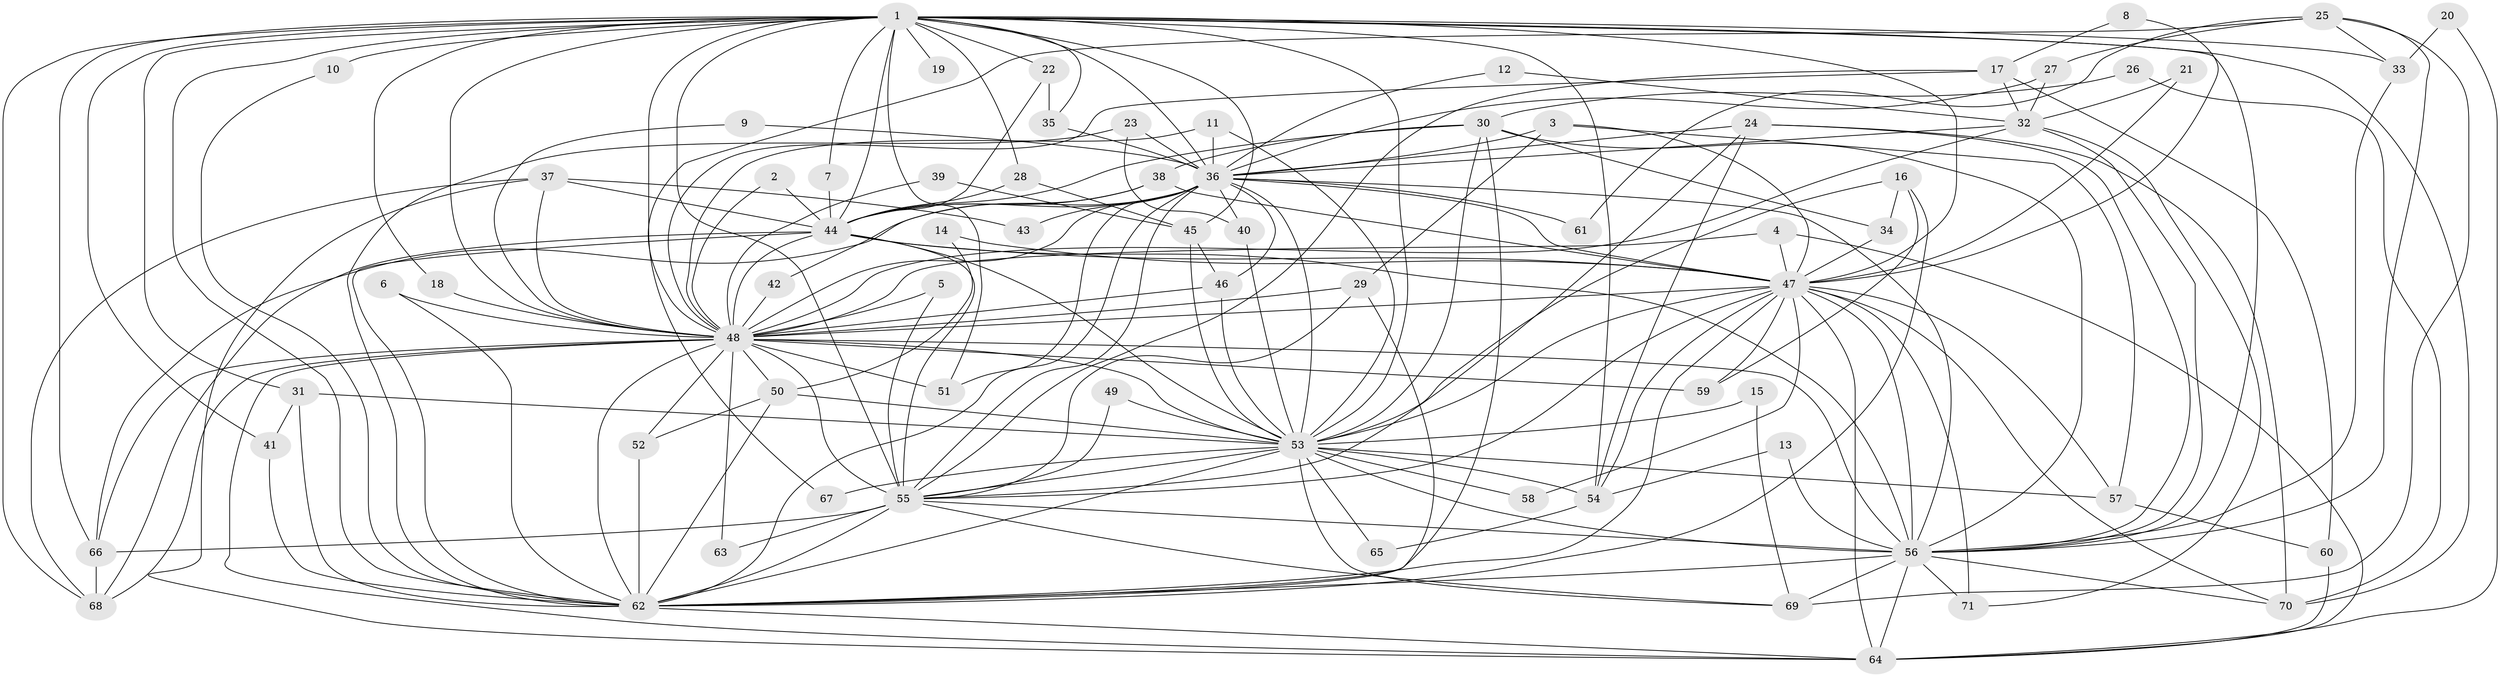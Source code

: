 // original degree distribution, {25: 0.007042253521126761, 20: 0.014084507042253521, 18: 0.007042253521126761, 27: 0.014084507042253521, 39: 0.007042253521126761, 28: 0.007042253521126761, 22: 0.007042253521126761, 19: 0.007042253521126761, 3: 0.19718309859154928, 4: 0.11971830985915492, 6: 0.056338028169014086, 5: 0.035211267605633804, 2: 0.5211267605633803}
// Generated by graph-tools (version 1.1) at 2025/25/03/09/25 03:25:50]
// undirected, 71 vertices, 200 edges
graph export_dot {
graph [start="1"]
  node [color=gray90,style=filled];
  1;
  2;
  3;
  4;
  5;
  6;
  7;
  8;
  9;
  10;
  11;
  12;
  13;
  14;
  15;
  16;
  17;
  18;
  19;
  20;
  21;
  22;
  23;
  24;
  25;
  26;
  27;
  28;
  29;
  30;
  31;
  32;
  33;
  34;
  35;
  36;
  37;
  38;
  39;
  40;
  41;
  42;
  43;
  44;
  45;
  46;
  47;
  48;
  49;
  50;
  51;
  52;
  53;
  54;
  55;
  56;
  57;
  58;
  59;
  60;
  61;
  62;
  63;
  64;
  65;
  66;
  67;
  68;
  69;
  70;
  71;
  1 -- 7 [weight=1.0];
  1 -- 10 [weight=2.0];
  1 -- 18 [weight=1.0];
  1 -- 19 [weight=1.0];
  1 -- 22 [weight=1.0];
  1 -- 28 [weight=1.0];
  1 -- 31 [weight=1.0];
  1 -- 33 [weight=1.0];
  1 -- 35 [weight=2.0];
  1 -- 36 [weight=2.0];
  1 -- 41 [weight=1.0];
  1 -- 44 [weight=2.0];
  1 -- 45 [weight=1.0];
  1 -- 47 [weight=3.0];
  1 -- 48 [weight=3.0];
  1 -- 51 [weight=1.0];
  1 -- 53 [weight=4.0];
  1 -- 54 [weight=1.0];
  1 -- 55 [weight=2.0];
  1 -- 56 [weight=2.0];
  1 -- 62 [weight=4.0];
  1 -- 66 [weight=1.0];
  1 -- 67 [weight=1.0];
  1 -- 68 [weight=1.0];
  1 -- 70 [weight=1.0];
  2 -- 44 [weight=1.0];
  2 -- 48 [weight=1.0];
  3 -- 29 [weight=1.0];
  3 -- 36 [weight=1.0];
  3 -- 47 [weight=1.0];
  3 -- 57 [weight=1.0];
  4 -- 47 [weight=1.0];
  4 -- 48 [weight=1.0];
  4 -- 64 [weight=1.0];
  5 -- 48 [weight=1.0];
  5 -- 55 [weight=1.0];
  6 -- 48 [weight=1.0];
  6 -- 62 [weight=1.0];
  7 -- 44 [weight=1.0];
  8 -- 17 [weight=1.0];
  8 -- 47 [weight=1.0];
  9 -- 36 [weight=1.0];
  9 -- 48 [weight=1.0];
  10 -- 62 [weight=1.0];
  11 -- 36 [weight=1.0];
  11 -- 48 [weight=1.0];
  11 -- 53 [weight=1.0];
  12 -- 32 [weight=1.0];
  12 -- 36 [weight=1.0];
  13 -- 54 [weight=1.0];
  13 -- 56 [weight=1.0];
  14 -- 47 [weight=2.0];
  14 -- 50 [weight=1.0];
  15 -- 53 [weight=1.0];
  15 -- 69 [weight=1.0];
  16 -- 34 [weight=1.0];
  16 -- 53 [weight=1.0];
  16 -- 59 [weight=1.0];
  16 -- 62 [weight=1.0];
  17 -- 32 [weight=1.0];
  17 -- 48 [weight=1.0];
  17 -- 55 [weight=1.0];
  17 -- 60 [weight=1.0];
  18 -- 48 [weight=1.0];
  20 -- 33 [weight=1.0];
  20 -- 64 [weight=1.0];
  21 -- 32 [weight=1.0];
  21 -- 47 [weight=1.0];
  22 -- 35 [weight=1.0];
  22 -- 44 [weight=1.0];
  23 -- 36 [weight=2.0];
  23 -- 40 [weight=1.0];
  23 -- 62 [weight=1.0];
  24 -- 36 [weight=1.0];
  24 -- 54 [weight=1.0];
  24 -- 55 [weight=1.0];
  24 -- 56 [weight=1.0];
  24 -- 70 [weight=1.0];
  25 -- 27 [weight=1.0];
  25 -- 33 [weight=1.0];
  25 -- 48 [weight=1.0];
  25 -- 56 [weight=1.0];
  25 -- 61 [weight=1.0];
  25 -- 69 [weight=1.0];
  26 -- 30 [weight=1.0];
  26 -- 70 [weight=1.0];
  27 -- 32 [weight=1.0];
  27 -- 36 [weight=1.0];
  28 -- 44 [weight=1.0];
  28 -- 45 [weight=1.0];
  29 -- 48 [weight=1.0];
  29 -- 55 [weight=1.0];
  29 -- 62 [weight=1.0];
  30 -- 34 [weight=1.0];
  30 -- 38 [weight=1.0];
  30 -- 44 [weight=1.0];
  30 -- 53 [weight=1.0];
  30 -- 56 [weight=1.0];
  30 -- 62 [weight=1.0];
  31 -- 41 [weight=1.0];
  31 -- 53 [weight=1.0];
  31 -- 62 [weight=1.0];
  32 -- 36 [weight=1.0];
  32 -- 48 [weight=1.0];
  32 -- 56 [weight=1.0];
  32 -- 71 [weight=1.0];
  33 -- 56 [weight=1.0];
  34 -- 47 [weight=1.0];
  35 -- 36 [weight=1.0];
  36 -- 40 [weight=1.0];
  36 -- 43 [weight=1.0];
  36 -- 44 [weight=1.0];
  36 -- 46 [weight=1.0];
  36 -- 47 [weight=1.0];
  36 -- 48 [weight=2.0];
  36 -- 51 [weight=1.0];
  36 -- 53 [weight=2.0];
  36 -- 55 [weight=1.0];
  36 -- 56 [weight=1.0];
  36 -- 61 [weight=1.0];
  36 -- 62 [weight=1.0];
  36 -- 66 [weight=1.0];
  37 -- 43 [weight=1.0];
  37 -- 44 [weight=1.0];
  37 -- 48 [weight=1.0];
  37 -- 64 [weight=1.0];
  37 -- 68 [weight=1.0];
  38 -- 42 [weight=1.0];
  38 -- 44 [weight=1.0];
  38 -- 47 [weight=1.0];
  39 -- 45 [weight=1.0];
  39 -- 48 [weight=1.0];
  40 -- 53 [weight=1.0];
  41 -- 62 [weight=1.0];
  42 -- 48 [weight=1.0];
  44 -- 47 [weight=2.0];
  44 -- 48 [weight=1.0];
  44 -- 53 [weight=1.0];
  44 -- 55 [weight=2.0];
  44 -- 56 [weight=1.0];
  44 -- 62 [weight=1.0];
  44 -- 68 [weight=1.0];
  45 -- 46 [weight=1.0];
  45 -- 53 [weight=2.0];
  46 -- 48 [weight=1.0];
  46 -- 53 [weight=2.0];
  47 -- 48 [weight=2.0];
  47 -- 53 [weight=1.0];
  47 -- 54 [weight=1.0];
  47 -- 55 [weight=1.0];
  47 -- 56 [weight=2.0];
  47 -- 57 [weight=1.0];
  47 -- 58 [weight=1.0];
  47 -- 59 [weight=1.0];
  47 -- 62 [weight=1.0];
  47 -- 64 [weight=1.0];
  47 -- 70 [weight=1.0];
  47 -- 71 [weight=1.0];
  48 -- 50 [weight=2.0];
  48 -- 51 [weight=2.0];
  48 -- 52 [weight=1.0];
  48 -- 53 [weight=1.0];
  48 -- 55 [weight=1.0];
  48 -- 56 [weight=2.0];
  48 -- 59 [weight=1.0];
  48 -- 62 [weight=1.0];
  48 -- 63 [weight=2.0];
  48 -- 64 [weight=1.0];
  48 -- 66 [weight=1.0];
  48 -- 68 [weight=1.0];
  49 -- 53 [weight=1.0];
  49 -- 55 [weight=1.0];
  50 -- 52 [weight=1.0];
  50 -- 53 [weight=1.0];
  50 -- 62 [weight=1.0];
  52 -- 62 [weight=2.0];
  53 -- 54 [weight=1.0];
  53 -- 55 [weight=1.0];
  53 -- 56 [weight=1.0];
  53 -- 57 [weight=1.0];
  53 -- 58 [weight=1.0];
  53 -- 62 [weight=1.0];
  53 -- 65 [weight=1.0];
  53 -- 67 [weight=1.0];
  53 -- 69 [weight=1.0];
  54 -- 65 [weight=1.0];
  55 -- 56 [weight=1.0];
  55 -- 62 [weight=2.0];
  55 -- 63 [weight=1.0];
  55 -- 66 [weight=1.0];
  55 -- 69 [weight=1.0];
  56 -- 62 [weight=1.0];
  56 -- 64 [weight=1.0];
  56 -- 69 [weight=2.0];
  56 -- 70 [weight=1.0];
  56 -- 71 [weight=1.0];
  57 -- 60 [weight=1.0];
  60 -- 64 [weight=1.0];
  62 -- 64 [weight=1.0];
  66 -- 68 [weight=1.0];
}
